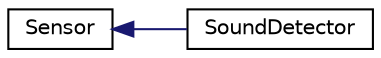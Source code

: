 digraph "Graphical Class Hierarchy"
{
 // INTERACTIVE_SVG=YES
 // LATEX_PDF_SIZE
  edge [fontname="Helvetica",fontsize="10",labelfontname="Helvetica",labelfontsize="10"];
  node [fontname="Helvetica",fontsize="10",shape=record];
  rankdir="LR";
  Node0 [label="Sensor",height=0.2,width=0.4,color="black", fillcolor="white", style="filled",URL="$class_sensor.html",tooltip="the C++ Sensor object"];
  Node0 -> Node1 [dir="back",color="midnightblue",fontsize="10",style="solid",fontname="Helvetica"];
  Node1 [label="SoundDetector",height=0.2,width=0.4,color="black", fillcolor="white", style="filled",URL="$class_sound_detector.html",tooltip="the sound detector class, extends Sensor"];
}
